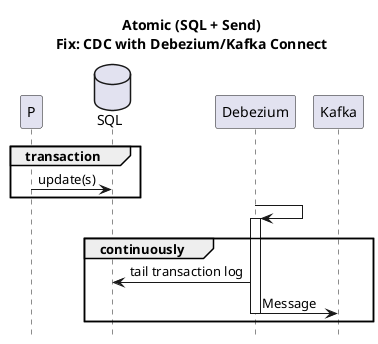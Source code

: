 @startuml
title Atomic (SQL + Send)\nFix: CDC with Debezium/Kafka Connect
hide footbox
participant P
database SQL
participant Debezium

group transaction
    P->SQL: update(s)
end

Debezium->Debezium++:
group continuously
SQL<-Debezium:tail transaction log
Debezium->Kafka:Message
Debezium--
end

@enduml